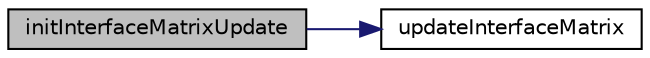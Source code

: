 digraph "initInterfaceMatrixUpdate"
{
  bgcolor="transparent";
  edge [fontname="Helvetica",fontsize="10",labelfontname="Helvetica",labelfontsize="10"];
  node [fontname="Helvetica",fontsize="10",shape=record];
  rankdir="LR";
  Node37 [label="initInterfaceMatrixUpdate",height=0.2,width=0.4,color="black", fillcolor="grey75", style="filled", fontcolor="black"];
  Node37 -> Node38 [color="midnightblue",fontsize="10",style="solid",fontname="Helvetica"];
  Node38 [label="updateInterfaceMatrix",height=0.2,width=0.4,color="black",URL="$a27917.html#afd92de7da0c585fb3a59ab04edfbe13b",tooltip="Update result field based on interface functionality. "];
}
